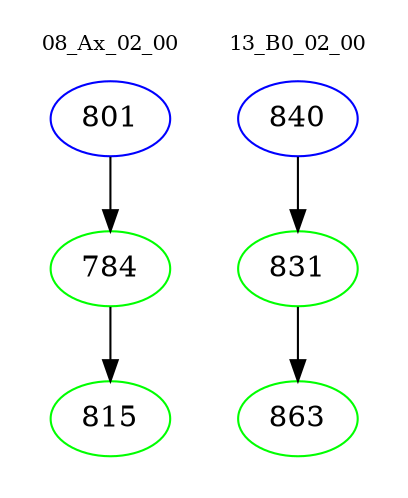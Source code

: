 digraph{
subgraph cluster_0 {
color = white
label = "08_Ax_02_00";
fontsize=10;
T0_801 [label="801", color="blue"]
T0_801 -> T0_784 [color="black"]
T0_784 [label="784", color="green"]
T0_784 -> T0_815 [color="black"]
T0_815 [label="815", color="green"]
}
subgraph cluster_1 {
color = white
label = "13_B0_02_00";
fontsize=10;
T1_840 [label="840", color="blue"]
T1_840 -> T1_831 [color="black"]
T1_831 [label="831", color="green"]
T1_831 -> T1_863 [color="black"]
T1_863 [label="863", color="green"]
}
}
